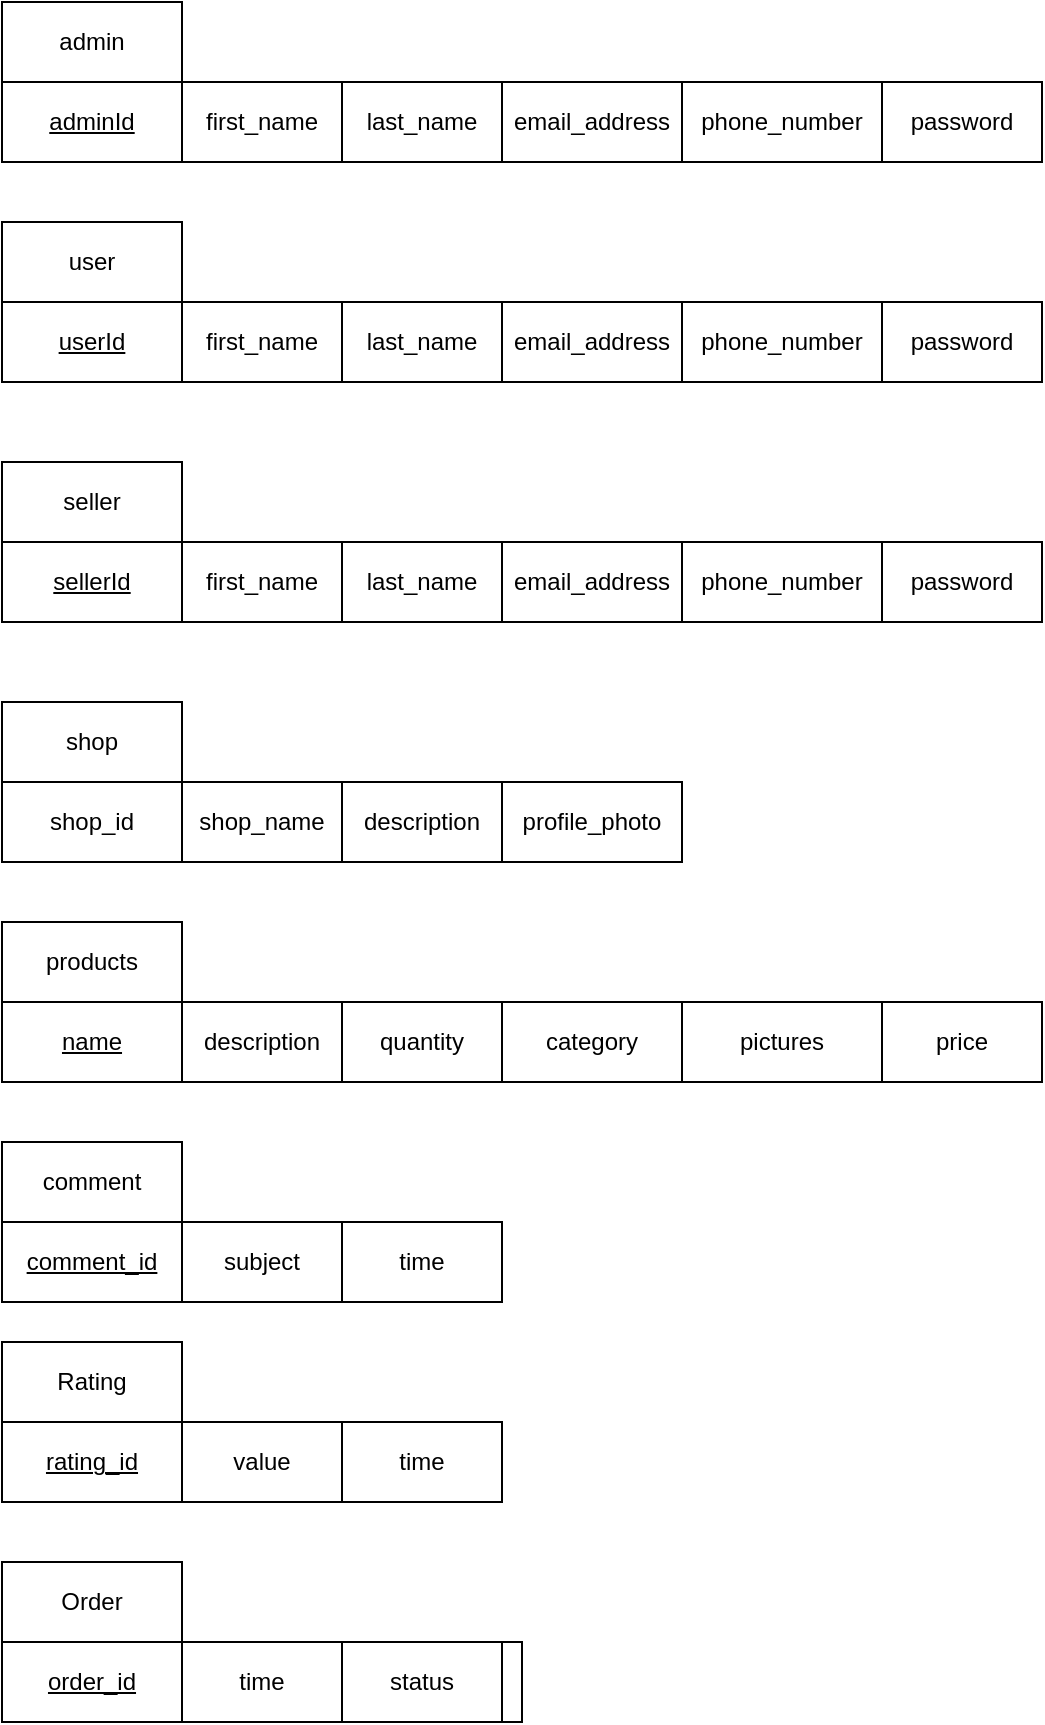 <mxfile version="24.8.3">
  <diagram name="Page-1" id="-2DtxDvh7oEoTxYatUZ8">
    <mxGraphModel dx="1050" dy="557" grid="1" gridSize="10" guides="1" tooltips="1" connect="1" arrows="1" fold="1" page="1" pageScale="1" pageWidth="1169" pageHeight="1654" math="0" shadow="0">
      <root>
        <mxCell id="0" />
        <mxCell id="1" parent="0" />
        <mxCell id="pwfQP1Ysh8YHESrWae68-1" value="admin" style="rounded=0;whiteSpace=wrap;html=1;" vertex="1" parent="1">
          <mxGeometry x="50" y="100" width="90" height="40" as="geometry" />
        </mxCell>
        <mxCell id="pwfQP1Ysh8YHESrWae68-2" value="" style="rounded=0;whiteSpace=wrap;html=1;" vertex="1" parent="1">
          <mxGeometry x="50" y="140" width="520" height="40" as="geometry" />
        </mxCell>
        <mxCell id="pwfQP1Ysh8YHESrWae68-3" value="&lt;u&gt;adminId&lt;/u&gt;" style="rounded=0;whiteSpace=wrap;html=1;" vertex="1" parent="1">
          <mxGeometry x="50" y="140" width="90" height="40" as="geometry" />
        </mxCell>
        <mxCell id="pwfQP1Ysh8YHESrWae68-4" value="first_name" style="rounded=0;whiteSpace=wrap;html=1;" vertex="1" parent="1">
          <mxGeometry x="140" y="140" width="80" height="40" as="geometry" />
        </mxCell>
        <mxCell id="pwfQP1Ysh8YHESrWae68-5" value="last_name" style="rounded=0;whiteSpace=wrap;html=1;" vertex="1" parent="1">
          <mxGeometry x="220" y="140" width="80" height="40" as="geometry" />
        </mxCell>
        <mxCell id="pwfQP1Ysh8YHESrWae68-6" value="email_address" style="rounded=0;whiteSpace=wrap;html=1;" vertex="1" parent="1">
          <mxGeometry x="300" y="140" width="90" height="40" as="geometry" />
        </mxCell>
        <mxCell id="pwfQP1Ysh8YHESrWae68-7" value="phone_number" style="rounded=0;whiteSpace=wrap;html=1;" vertex="1" parent="1">
          <mxGeometry x="390" y="140" width="100" height="40" as="geometry" />
        </mxCell>
        <mxCell id="pwfQP1Ysh8YHESrWae68-8" value="password" style="rounded=0;whiteSpace=wrap;html=1;" vertex="1" parent="1">
          <mxGeometry x="490" y="140" width="80" height="40" as="geometry" />
        </mxCell>
        <mxCell id="pwfQP1Ysh8YHESrWae68-9" value="user" style="rounded=0;whiteSpace=wrap;html=1;" vertex="1" parent="1">
          <mxGeometry x="50" y="210" width="90" height="40" as="geometry" />
        </mxCell>
        <mxCell id="pwfQP1Ysh8YHESrWae68-10" value="" style="rounded=0;whiteSpace=wrap;html=1;" vertex="1" parent="1">
          <mxGeometry x="50" y="250" width="520" height="40" as="geometry" />
        </mxCell>
        <mxCell id="pwfQP1Ysh8YHESrWae68-11" value="&lt;u&gt;userId&lt;/u&gt;" style="rounded=0;whiteSpace=wrap;html=1;" vertex="1" parent="1">
          <mxGeometry x="50" y="250" width="90" height="40" as="geometry" />
        </mxCell>
        <mxCell id="pwfQP1Ysh8YHESrWae68-12" value="first_name" style="rounded=0;whiteSpace=wrap;html=1;" vertex="1" parent="1">
          <mxGeometry x="140" y="250" width="80" height="40" as="geometry" />
        </mxCell>
        <mxCell id="pwfQP1Ysh8YHESrWae68-13" value="last_name" style="rounded=0;whiteSpace=wrap;html=1;" vertex="1" parent="1">
          <mxGeometry x="220" y="250" width="80" height="40" as="geometry" />
        </mxCell>
        <mxCell id="pwfQP1Ysh8YHESrWae68-14" value="email_address" style="rounded=0;whiteSpace=wrap;html=1;" vertex="1" parent="1">
          <mxGeometry x="300" y="250" width="90" height="40" as="geometry" />
        </mxCell>
        <mxCell id="pwfQP1Ysh8YHESrWae68-15" value="phone_number" style="rounded=0;whiteSpace=wrap;html=1;" vertex="1" parent="1">
          <mxGeometry x="390" y="250" width="100" height="40" as="geometry" />
        </mxCell>
        <mxCell id="pwfQP1Ysh8YHESrWae68-16" value="password" style="rounded=0;whiteSpace=wrap;html=1;" vertex="1" parent="1">
          <mxGeometry x="490" y="250" width="80" height="40" as="geometry" />
        </mxCell>
        <mxCell id="pwfQP1Ysh8YHESrWae68-17" value="seller" style="rounded=0;whiteSpace=wrap;html=1;" vertex="1" parent="1">
          <mxGeometry x="50" y="330" width="90" height="40" as="geometry" />
        </mxCell>
        <mxCell id="pwfQP1Ysh8YHESrWae68-18" value="" style="rounded=0;whiteSpace=wrap;html=1;" vertex="1" parent="1">
          <mxGeometry x="50" y="370" width="520" height="40" as="geometry" />
        </mxCell>
        <mxCell id="pwfQP1Ysh8YHESrWae68-19" value="&lt;u&gt;sellerId&lt;/u&gt;" style="rounded=0;whiteSpace=wrap;html=1;" vertex="1" parent="1">
          <mxGeometry x="50" y="370" width="90" height="40" as="geometry" />
        </mxCell>
        <mxCell id="pwfQP1Ysh8YHESrWae68-20" value="first_name" style="rounded=0;whiteSpace=wrap;html=1;" vertex="1" parent="1">
          <mxGeometry x="140" y="370" width="80" height="40" as="geometry" />
        </mxCell>
        <mxCell id="pwfQP1Ysh8YHESrWae68-21" value="last_name" style="rounded=0;whiteSpace=wrap;html=1;" vertex="1" parent="1">
          <mxGeometry x="220" y="370" width="80" height="40" as="geometry" />
        </mxCell>
        <mxCell id="pwfQP1Ysh8YHESrWae68-22" value="email_address" style="rounded=0;whiteSpace=wrap;html=1;" vertex="1" parent="1">
          <mxGeometry x="300" y="370" width="90" height="40" as="geometry" />
        </mxCell>
        <mxCell id="pwfQP1Ysh8YHESrWae68-23" value="phone_number" style="rounded=0;whiteSpace=wrap;html=1;" vertex="1" parent="1">
          <mxGeometry x="390" y="370" width="100" height="40" as="geometry" />
        </mxCell>
        <mxCell id="pwfQP1Ysh8YHESrWae68-24" value="password" style="rounded=0;whiteSpace=wrap;html=1;" vertex="1" parent="1">
          <mxGeometry x="490" y="370" width="80" height="40" as="geometry" />
        </mxCell>
        <mxCell id="pwfQP1Ysh8YHESrWae68-25" value="shop" style="rounded=0;whiteSpace=wrap;html=1;" vertex="1" parent="1">
          <mxGeometry x="50" y="450" width="90" height="40" as="geometry" />
        </mxCell>
        <mxCell id="pwfQP1Ysh8YHESrWae68-26" value="" style="rounded=0;whiteSpace=wrap;html=1;" vertex="1" parent="1">
          <mxGeometry x="50" y="490" width="340" height="40" as="geometry" />
        </mxCell>
        <mxCell id="pwfQP1Ysh8YHESrWae68-27" value="shop_id" style="rounded=0;whiteSpace=wrap;html=1;" vertex="1" parent="1">
          <mxGeometry x="50" y="490" width="90" height="40" as="geometry" />
        </mxCell>
        <mxCell id="pwfQP1Ysh8YHESrWae68-28" value="shop_name" style="rounded=0;whiteSpace=wrap;html=1;" vertex="1" parent="1">
          <mxGeometry x="140" y="490" width="80" height="40" as="geometry" />
        </mxCell>
        <mxCell id="pwfQP1Ysh8YHESrWae68-29" value="description" style="rounded=0;whiteSpace=wrap;html=1;" vertex="1" parent="1">
          <mxGeometry x="220" y="490" width="80" height="40" as="geometry" />
        </mxCell>
        <mxCell id="pwfQP1Ysh8YHESrWae68-30" value="products" style="rounded=0;whiteSpace=wrap;html=1;" vertex="1" parent="1">
          <mxGeometry x="50" y="560" width="90" height="40" as="geometry" />
        </mxCell>
        <mxCell id="pwfQP1Ysh8YHESrWae68-31" value="" style="rounded=0;whiteSpace=wrap;html=1;" vertex="1" parent="1">
          <mxGeometry x="50" y="600" width="520" height="40" as="geometry" />
        </mxCell>
        <mxCell id="pwfQP1Ysh8YHESrWae68-32" value="&lt;u&gt;name&lt;/u&gt;" style="rounded=0;whiteSpace=wrap;html=1;" vertex="1" parent="1">
          <mxGeometry x="50" y="600" width="90" height="40" as="geometry" />
        </mxCell>
        <mxCell id="pwfQP1Ysh8YHESrWae68-33" value="description" style="rounded=0;whiteSpace=wrap;html=1;" vertex="1" parent="1">
          <mxGeometry x="140" y="600" width="80" height="40" as="geometry" />
        </mxCell>
        <mxCell id="pwfQP1Ysh8YHESrWae68-34" value="quantity" style="rounded=0;whiteSpace=wrap;html=1;" vertex="1" parent="1">
          <mxGeometry x="220" y="600" width="80" height="40" as="geometry" />
        </mxCell>
        <mxCell id="pwfQP1Ysh8YHESrWae68-35" value="category" style="rounded=0;whiteSpace=wrap;html=1;" vertex="1" parent="1">
          <mxGeometry x="300" y="600" width="90" height="40" as="geometry" />
        </mxCell>
        <mxCell id="pwfQP1Ysh8YHESrWae68-36" value="pictures" style="rounded=0;whiteSpace=wrap;html=1;" vertex="1" parent="1">
          <mxGeometry x="390" y="600" width="100" height="40" as="geometry" />
        </mxCell>
        <mxCell id="pwfQP1Ysh8YHESrWae68-37" value="price" style="rounded=0;whiteSpace=wrap;html=1;" vertex="1" parent="1">
          <mxGeometry x="490" y="600" width="80" height="40" as="geometry" />
        </mxCell>
        <mxCell id="pwfQP1Ysh8YHESrWae68-38" value="comment" style="rounded=0;whiteSpace=wrap;html=1;" vertex="1" parent="1">
          <mxGeometry x="50" y="670" width="90" height="40" as="geometry" />
        </mxCell>
        <mxCell id="pwfQP1Ysh8YHESrWae68-39" value="" style="rounded=0;whiteSpace=wrap;html=1;" vertex="1" parent="1">
          <mxGeometry x="50" y="710" width="240" height="40" as="geometry" />
        </mxCell>
        <mxCell id="pwfQP1Ysh8YHESrWae68-40" value="&lt;u&gt;comment_id&lt;/u&gt;" style="rounded=0;whiteSpace=wrap;html=1;" vertex="1" parent="1">
          <mxGeometry x="50" y="710" width="90" height="40" as="geometry" />
        </mxCell>
        <mxCell id="pwfQP1Ysh8YHESrWae68-41" value="subject" style="rounded=0;whiteSpace=wrap;html=1;" vertex="1" parent="1">
          <mxGeometry x="140" y="710" width="80" height="40" as="geometry" />
        </mxCell>
        <mxCell id="pwfQP1Ysh8YHESrWae68-42" value="time" style="rounded=0;whiteSpace=wrap;html=1;" vertex="1" parent="1">
          <mxGeometry x="220" y="710" width="80" height="40" as="geometry" />
        </mxCell>
        <mxCell id="pwfQP1Ysh8YHESrWae68-43" value="Rating" style="rounded=0;whiteSpace=wrap;html=1;" vertex="1" parent="1">
          <mxGeometry x="50" y="770" width="90" height="40" as="geometry" />
        </mxCell>
        <mxCell id="pwfQP1Ysh8YHESrWae68-44" value="" style="rounded=0;whiteSpace=wrap;html=1;" vertex="1" parent="1">
          <mxGeometry x="50" y="810" width="250" height="40" as="geometry" />
        </mxCell>
        <mxCell id="pwfQP1Ysh8YHESrWae68-45" value="&lt;u&gt;rating_id&lt;/u&gt;" style="rounded=0;whiteSpace=wrap;html=1;" vertex="1" parent="1">
          <mxGeometry x="50" y="810" width="90" height="40" as="geometry" />
        </mxCell>
        <mxCell id="pwfQP1Ysh8YHESrWae68-46" value="value" style="rounded=0;whiteSpace=wrap;html=1;" vertex="1" parent="1">
          <mxGeometry x="140" y="810" width="80" height="40" as="geometry" />
        </mxCell>
        <mxCell id="pwfQP1Ysh8YHESrWae68-47" value="time" style="rounded=0;whiteSpace=wrap;html=1;" vertex="1" parent="1">
          <mxGeometry x="220" y="810" width="80" height="40" as="geometry" />
        </mxCell>
        <mxCell id="pwfQP1Ysh8YHESrWae68-48" value="Order" style="rounded=0;whiteSpace=wrap;html=1;" vertex="1" parent="1">
          <mxGeometry x="50" y="880" width="90" height="40" as="geometry" />
        </mxCell>
        <mxCell id="pwfQP1Ysh8YHESrWae68-49" value="" style="rounded=0;whiteSpace=wrap;html=1;" vertex="1" parent="1">
          <mxGeometry x="50" y="920" width="260" height="40" as="geometry" />
        </mxCell>
        <mxCell id="pwfQP1Ysh8YHESrWae68-50" value="&lt;u&gt;order_id&lt;/u&gt;" style="rounded=0;whiteSpace=wrap;html=1;" vertex="1" parent="1">
          <mxGeometry x="50" y="920" width="90" height="40" as="geometry" />
        </mxCell>
        <mxCell id="pwfQP1Ysh8YHESrWae68-51" value="time" style="rounded=0;whiteSpace=wrap;html=1;" vertex="1" parent="1">
          <mxGeometry x="140" y="920" width="80" height="40" as="geometry" />
        </mxCell>
        <mxCell id="pwfQP1Ysh8YHESrWae68-52" value="status" style="rounded=0;whiteSpace=wrap;html=1;" vertex="1" parent="1">
          <mxGeometry x="220" y="920" width="80" height="40" as="geometry" />
        </mxCell>
        <mxCell id="pwfQP1Ysh8YHESrWae68-53" value="profile_photo" style="rounded=0;whiteSpace=wrap;html=1;" vertex="1" parent="1">
          <mxGeometry x="300" y="490" width="90" height="40" as="geometry" />
        </mxCell>
      </root>
    </mxGraphModel>
  </diagram>
</mxfile>
